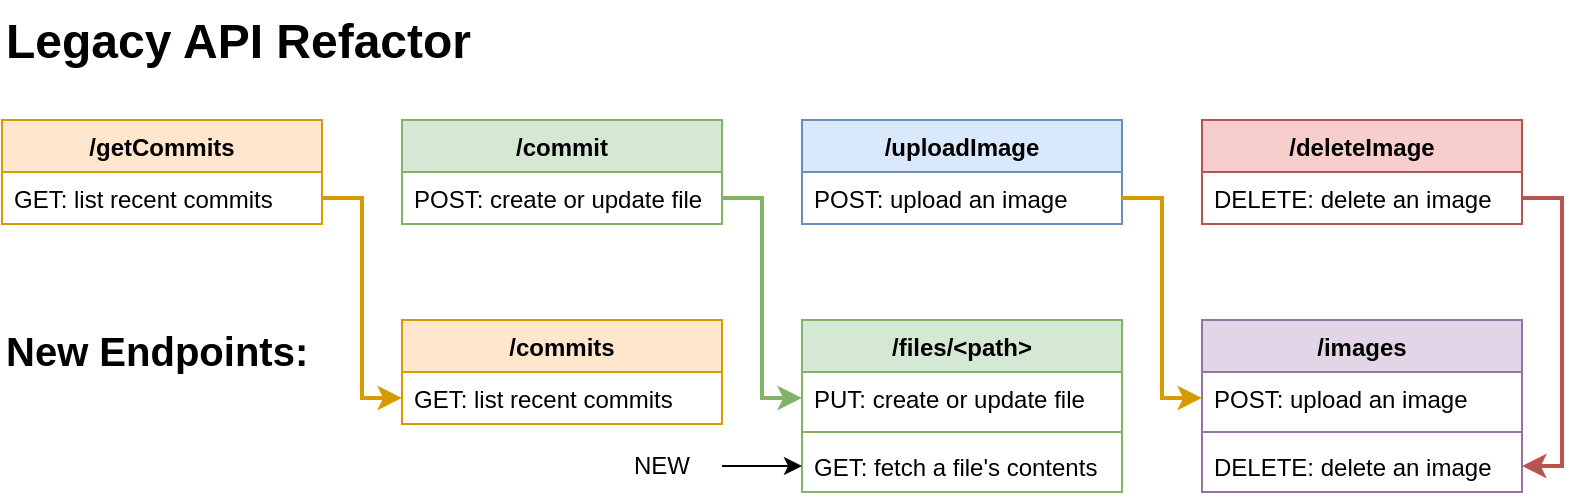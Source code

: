 <mxfile version="26.2.14">
  <diagram name="Page-1" id="wxAdG88sj4ZDVnb_hy_K">
    <mxGraphModel dx="835" dy="508" grid="1" gridSize="10" guides="1" tooltips="1" connect="1" arrows="1" fold="1" page="1" pageScale="1" pageWidth="850" pageHeight="1100" background="#ffffff" math="0" shadow="0">
      <root>
        <mxCell id="0" />
        <mxCell id="1" parent="0" />
        <mxCell id="wIB7wDG2Cj-p4bcjclMh-2" value="/commit" style="swimlane;fontStyle=1;align=center;verticalAlign=top;childLayout=stackLayout;horizontal=1;startSize=26;horizontalStack=0;resizeParent=1;resizeParentMax=0;resizeLast=0;collapsible=1;marginBottom=0;whiteSpace=wrap;html=1;fillColor=#d5e8d4;strokeColor=#82b366;" vertex="1" parent="1">
          <mxGeometry x="240" y="220" width="160" height="52" as="geometry" />
        </mxCell>
        <mxCell id="wIB7wDG2Cj-p4bcjclMh-3" value="POST: create or update file" style="text;strokeColor=none;fillColor=none;align=left;verticalAlign=top;spacingLeft=4;spacingRight=4;overflow=hidden;rotatable=0;points=[[0,0.5],[1,0.5]];portConstraint=eastwest;whiteSpace=wrap;html=1;" vertex="1" parent="wIB7wDG2Cj-p4bcjclMh-2">
          <mxGeometry y="26" width="160" height="26" as="geometry" />
        </mxCell>
        <mxCell id="wIB7wDG2Cj-p4bcjclMh-6" value="/getCommits" style="swimlane;fontStyle=1;align=center;verticalAlign=top;childLayout=stackLayout;horizontal=1;startSize=26;horizontalStack=0;resizeParent=1;resizeParentMax=0;resizeLast=0;collapsible=1;marginBottom=0;whiteSpace=wrap;html=1;fillColor=#ffe6cc;strokeColor=#d79b00;" vertex="1" parent="1">
          <mxGeometry x="40" y="220" width="160" height="52" as="geometry" />
        </mxCell>
        <mxCell id="wIB7wDG2Cj-p4bcjclMh-7" value="GET: list recent commits" style="text;strokeColor=none;fillColor=none;align=left;verticalAlign=top;spacingLeft=4;spacingRight=4;overflow=hidden;rotatable=0;points=[[0,0.5],[1,0.5]];portConstraint=eastwest;whiteSpace=wrap;html=1;" vertex="1" parent="wIB7wDG2Cj-p4bcjclMh-6">
          <mxGeometry y="26" width="160" height="26" as="geometry" />
        </mxCell>
        <mxCell id="wIB7wDG2Cj-p4bcjclMh-8" value="/uploadImage" style="swimlane;fontStyle=1;align=center;verticalAlign=top;childLayout=stackLayout;horizontal=1;startSize=26;horizontalStack=0;resizeParent=1;resizeParentMax=0;resizeLast=0;collapsible=1;marginBottom=0;whiteSpace=wrap;html=1;fillColor=#dae8fc;strokeColor=#6c8ebf;" vertex="1" parent="1">
          <mxGeometry x="440" y="220" width="160" height="52" as="geometry" />
        </mxCell>
        <mxCell id="wIB7wDG2Cj-p4bcjclMh-9" value="POST: upload an image" style="text;strokeColor=none;fillColor=none;align=left;verticalAlign=top;spacingLeft=4;spacingRight=4;overflow=hidden;rotatable=0;points=[[0,0.5],[1,0.5]];portConstraint=eastwest;whiteSpace=wrap;html=1;" vertex="1" parent="wIB7wDG2Cj-p4bcjclMh-8">
          <mxGeometry y="26" width="160" height="26" as="geometry" />
        </mxCell>
        <mxCell id="wIB7wDG2Cj-p4bcjclMh-10" value="/deleteImage" style="swimlane;fontStyle=1;align=center;verticalAlign=top;childLayout=stackLayout;horizontal=1;startSize=26;horizontalStack=0;resizeParent=1;resizeParentMax=0;resizeLast=0;collapsible=1;marginBottom=0;whiteSpace=wrap;html=1;fillColor=#f8cecc;strokeColor=#b85450;" vertex="1" parent="1">
          <mxGeometry x="640" y="220" width="160" height="52" as="geometry" />
        </mxCell>
        <mxCell id="wIB7wDG2Cj-p4bcjclMh-11" value="DELETE: delete an image" style="text;strokeColor=none;fillColor=none;align=left;verticalAlign=top;spacingLeft=4;spacingRight=4;overflow=hidden;rotatable=0;points=[[0,0.5],[1,0.5]];portConstraint=eastwest;whiteSpace=wrap;html=1;" vertex="1" parent="wIB7wDG2Cj-p4bcjclMh-10">
          <mxGeometry y="26" width="160" height="26" as="geometry" />
        </mxCell>
        <mxCell id="wIB7wDG2Cj-p4bcjclMh-12" value="/files/&amp;lt;path&amp;gt;" style="swimlane;fontStyle=1;align=center;verticalAlign=top;childLayout=stackLayout;horizontal=1;startSize=26;horizontalStack=0;resizeParent=1;resizeParentMax=0;resizeLast=0;collapsible=1;marginBottom=0;whiteSpace=wrap;html=1;fillColor=#d5e8d4;strokeColor=#82b366;" vertex="1" parent="1">
          <mxGeometry x="440" y="320" width="160" height="86" as="geometry" />
        </mxCell>
        <mxCell id="wIB7wDG2Cj-p4bcjclMh-15" value="PUT: create or update file" style="text;strokeColor=none;fillColor=none;align=left;verticalAlign=top;spacingLeft=4;spacingRight=4;overflow=hidden;rotatable=0;points=[[0,0.5],[1,0.5]];portConstraint=eastwest;whiteSpace=wrap;html=1;" vertex="1" parent="wIB7wDG2Cj-p4bcjclMh-12">
          <mxGeometry y="26" width="160" height="26" as="geometry" />
        </mxCell>
        <mxCell id="wIB7wDG2Cj-p4bcjclMh-14" value="" style="line;strokeWidth=1;fillColor=none;align=left;verticalAlign=middle;spacingTop=-1;spacingLeft=3;spacingRight=3;rotatable=0;labelPosition=right;points=[];portConstraint=eastwest;strokeColor=inherit;" vertex="1" parent="wIB7wDG2Cj-p4bcjclMh-12">
          <mxGeometry y="52" width="160" height="8" as="geometry" />
        </mxCell>
        <mxCell id="wIB7wDG2Cj-p4bcjclMh-13" value="GET: fetch a file&#39;s contents" style="text;strokeColor=none;fillColor=none;align=left;verticalAlign=top;spacingLeft=4;spacingRight=4;overflow=hidden;rotatable=0;points=[[0,0.5],[1,0.5]];portConstraint=eastwest;whiteSpace=wrap;html=1;" vertex="1" parent="wIB7wDG2Cj-p4bcjclMh-12">
          <mxGeometry y="60" width="160" height="26" as="geometry" />
        </mxCell>
        <mxCell id="wIB7wDG2Cj-p4bcjclMh-16" value="/commits" style="swimlane;fontStyle=1;align=center;verticalAlign=top;childLayout=stackLayout;horizontal=1;startSize=26;horizontalStack=0;resizeParent=1;resizeParentMax=0;resizeLast=0;collapsible=1;marginBottom=0;whiteSpace=wrap;html=1;fillColor=#ffe6cc;strokeColor=#d79b00;" vertex="1" parent="1">
          <mxGeometry x="240" y="320" width="160" height="52" as="geometry" />
        </mxCell>
        <mxCell id="wIB7wDG2Cj-p4bcjclMh-17" value="GET: list recent commits" style="text;strokeColor=none;fillColor=none;align=left;verticalAlign=top;spacingLeft=4;spacingRight=4;overflow=hidden;rotatable=0;points=[[0,0.5],[1,0.5]];portConstraint=eastwest;whiteSpace=wrap;html=1;" vertex="1" parent="wIB7wDG2Cj-p4bcjclMh-16">
          <mxGeometry y="26" width="160" height="26" as="geometry" />
        </mxCell>
        <mxCell id="wIB7wDG2Cj-p4bcjclMh-26" value="/images" style="swimlane;fontStyle=1;align=center;verticalAlign=top;childLayout=stackLayout;horizontal=1;startSize=26;horizontalStack=0;resizeParent=1;resizeParentMax=0;resizeLast=0;collapsible=1;marginBottom=0;whiteSpace=wrap;html=1;fillColor=#e1d5e7;strokeColor=#9673a6;" vertex="1" parent="1">
          <mxGeometry x="640" y="320" width="160" height="86" as="geometry" />
        </mxCell>
        <mxCell id="wIB7wDG2Cj-p4bcjclMh-27" value="POST: upload an image" style="text;strokeColor=none;fillColor=none;align=left;verticalAlign=top;spacingLeft=4;spacingRight=4;overflow=hidden;rotatable=0;points=[[0,0.5],[1,0.5]];portConstraint=eastwest;whiteSpace=wrap;html=1;" vertex="1" parent="wIB7wDG2Cj-p4bcjclMh-26">
          <mxGeometry y="26" width="160" height="26" as="geometry" />
        </mxCell>
        <mxCell id="wIB7wDG2Cj-p4bcjclMh-28" value="" style="line;strokeWidth=1;fillColor=none;align=left;verticalAlign=middle;spacingTop=-1;spacingLeft=3;spacingRight=3;rotatable=0;labelPosition=right;points=[];portConstraint=eastwest;strokeColor=inherit;" vertex="1" parent="wIB7wDG2Cj-p4bcjclMh-26">
          <mxGeometry y="52" width="160" height="8" as="geometry" />
        </mxCell>
        <mxCell id="wIB7wDG2Cj-p4bcjclMh-29" value="DELETE: delete an image" style="text;strokeColor=none;fillColor=none;align=left;verticalAlign=top;spacingLeft=4;spacingRight=4;overflow=hidden;rotatable=0;points=[[0,0.5],[1,0.5]];portConstraint=eastwest;whiteSpace=wrap;html=1;" vertex="1" parent="wIB7wDG2Cj-p4bcjclMh-26">
          <mxGeometry y="60" width="160" height="26" as="geometry" />
        </mxCell>
        <mxCell id="wIB7wDG2Cj-p4bcjclMh-32" style="edgeStyle=orthogonalEdgeStyle;rounded=0;orthogonalLoop=1;jettySize=auto;html=1;entryX=0;entryY=0.5;entryDx=0;entryDy=0;fillColor=#ffe6cc;strokeColor=#d79b00;strokeWidth=2;" edge="1" parent="1" source="wIB7wDG2Cj-p4bcjclMh-7" target="wIB7wDG2Cj-p4bcjclMh-17">
          <mxGeometry relative="1" as="geometry" />
        </mxCell>
        <mxCell id="wIB7wDG2Cj-p4bcjclMh-33" style="edgeStyle=orthogonalEdgeStyle;rounded=0;orthogonalLoop=1;jettySize=auto;html=1;entryX=0;entryY=0.5;entryDx=0;entryDy=0;fillColor=#d5e8d4;strokeColor=#82b366;strokeWidth=2;" edge="1" parent="1" source="wIB7wDG2Cj-p4bcjclMh-3" target="wIB7wDG2Cj-p4bcjclMh-15">
          <mxGeometry relative="1" as="geometry" />
        </mxCell>
        <mxCell id="wIB7wDG2Cj-p4bcjclMh-34" style="edgeStyle=orthogonalEdgeStyle;rounded=0;orthogonalLoop=1;jettySize=auto;html=1;entryX=0;entryY=0.5;entryDx=0;entryDy=0;fillColor=#ffe6cc;strokeColor=#d79b00;strokeWidth=2;" edge="1" parent="1" source="wIB7wDG2Cj-p4bcjclMh-9" target="wIB7wDG2Cj-p4bcjclMh-27">
          <mxGeometry relative="1" as="geometry" />
        </mxCell>
        <mxCell id="wIB7wDG2Cj-p4bcjclMh-35" style="edgeStyle=orthogonalEdgeStyle;rounded=0;orthogonalLoop=1;jettySize=auto;html=1;entryX=1;entryY=0.5;entryDx=0;entryDy=0;fillColor=#f8cecc;strokeColor=#b85450;strokeWidth=2;" edge="1" parent="1" source="wIB7wDG2Cj-p4bcjclMh-11" target="wIB7wDG2Cj-p4bcjclMh-29">
          <mxGeometry relative="1" as="geometry">
            <Array as="points">
              <mxPoint x="820" y="259" />
              <mxPoint x="820" y="393" />
            </Array>
          </mxGeometry>
        </mxCell>
        <mxCell id="wIB7wDG2Cj-p4bcjclMh-36" value="&lt;h1 style=&quot;margin-top: 0px;&quot;&gt;Legacy API Refactor&lt;/h1&gt;" style="text;html=1;whiteSpace=wrap;overflow=hidden;rounded=0;" vertex="1" parent="1">
          <mxGeometry x="40" y="160" width="510" height="40" as="geometry" />
        </mxCell>
        <mxCell id="wIB7wDG2Cj-p4bcjclMh-48" style="edgeStyle=orthogonalEdgeStyle;rounded=0;orthogonalLoop=1;jettySize=auto;html=1;entryX=0;entryY=0.5;entryDx=0;entryDy=0;" edge="1" parent="1" source="wIB7wDG2Cj-p4bcjclMh-47" target="wIB7wDG2Cj-p4bcjclMh-13">
          <mxGeometry relative="1" as="geometry" />
        </mxCell>
        <mxCell id="wIB7wDG2Cj-p4bcjclMh-47" value="NEW" style="text;html=1;align=center;verticalAlign=middle;whiteSpace=wrap;rounded=0;" vertex="1" parent="1">
          <mxGeometry x="340" y="378" width="60" height="30" as="geometry" />
        </mxCell>
        <mxCell id="wIB7wDG2Cj-p4bcjclMh-50" value="New Endpoints:" style="text;html=1;align=left;verticalAlign=middle;whiteSpace=wrap;rounded=0;fontSize=20;fontStyle=1" vertex="1" parent="1">
          <mxGeometry x="40" y="320" width="170" height="30" as="geometry" />
        </mxCell>
      </root>
    </mxGraphModel>
  </diagram>
</mxfile>
